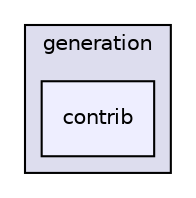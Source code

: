 digraph "/build/FastDeploy/fastdeploy/vision/generation/contrib" {
  compound=true
  node [ fontsize="10", fontname="Helvetica"];
  edge [ labelfontsize="10", labelfontname="Helvetica"];
  subgraph clusterdir_a38b47ae66a57a7e7f1e752171fad7e4 {
    graph [ bgcolor="#ddddee", pencolor="black", label="generation" fontname="Helvetica", fontsize="10", URL="dir_a38b47ae66a57a7e7f1e752171fad7e4.html"]
  dir_c02af358857d6748b09a9878a34e1f2d [shape=box, label="contrib", style="filled", fillcolor="#eeeeff", pencolor="black", URL="dir_c02af358857d6748b09a9878a34e1f2d.html"];
  }
}
